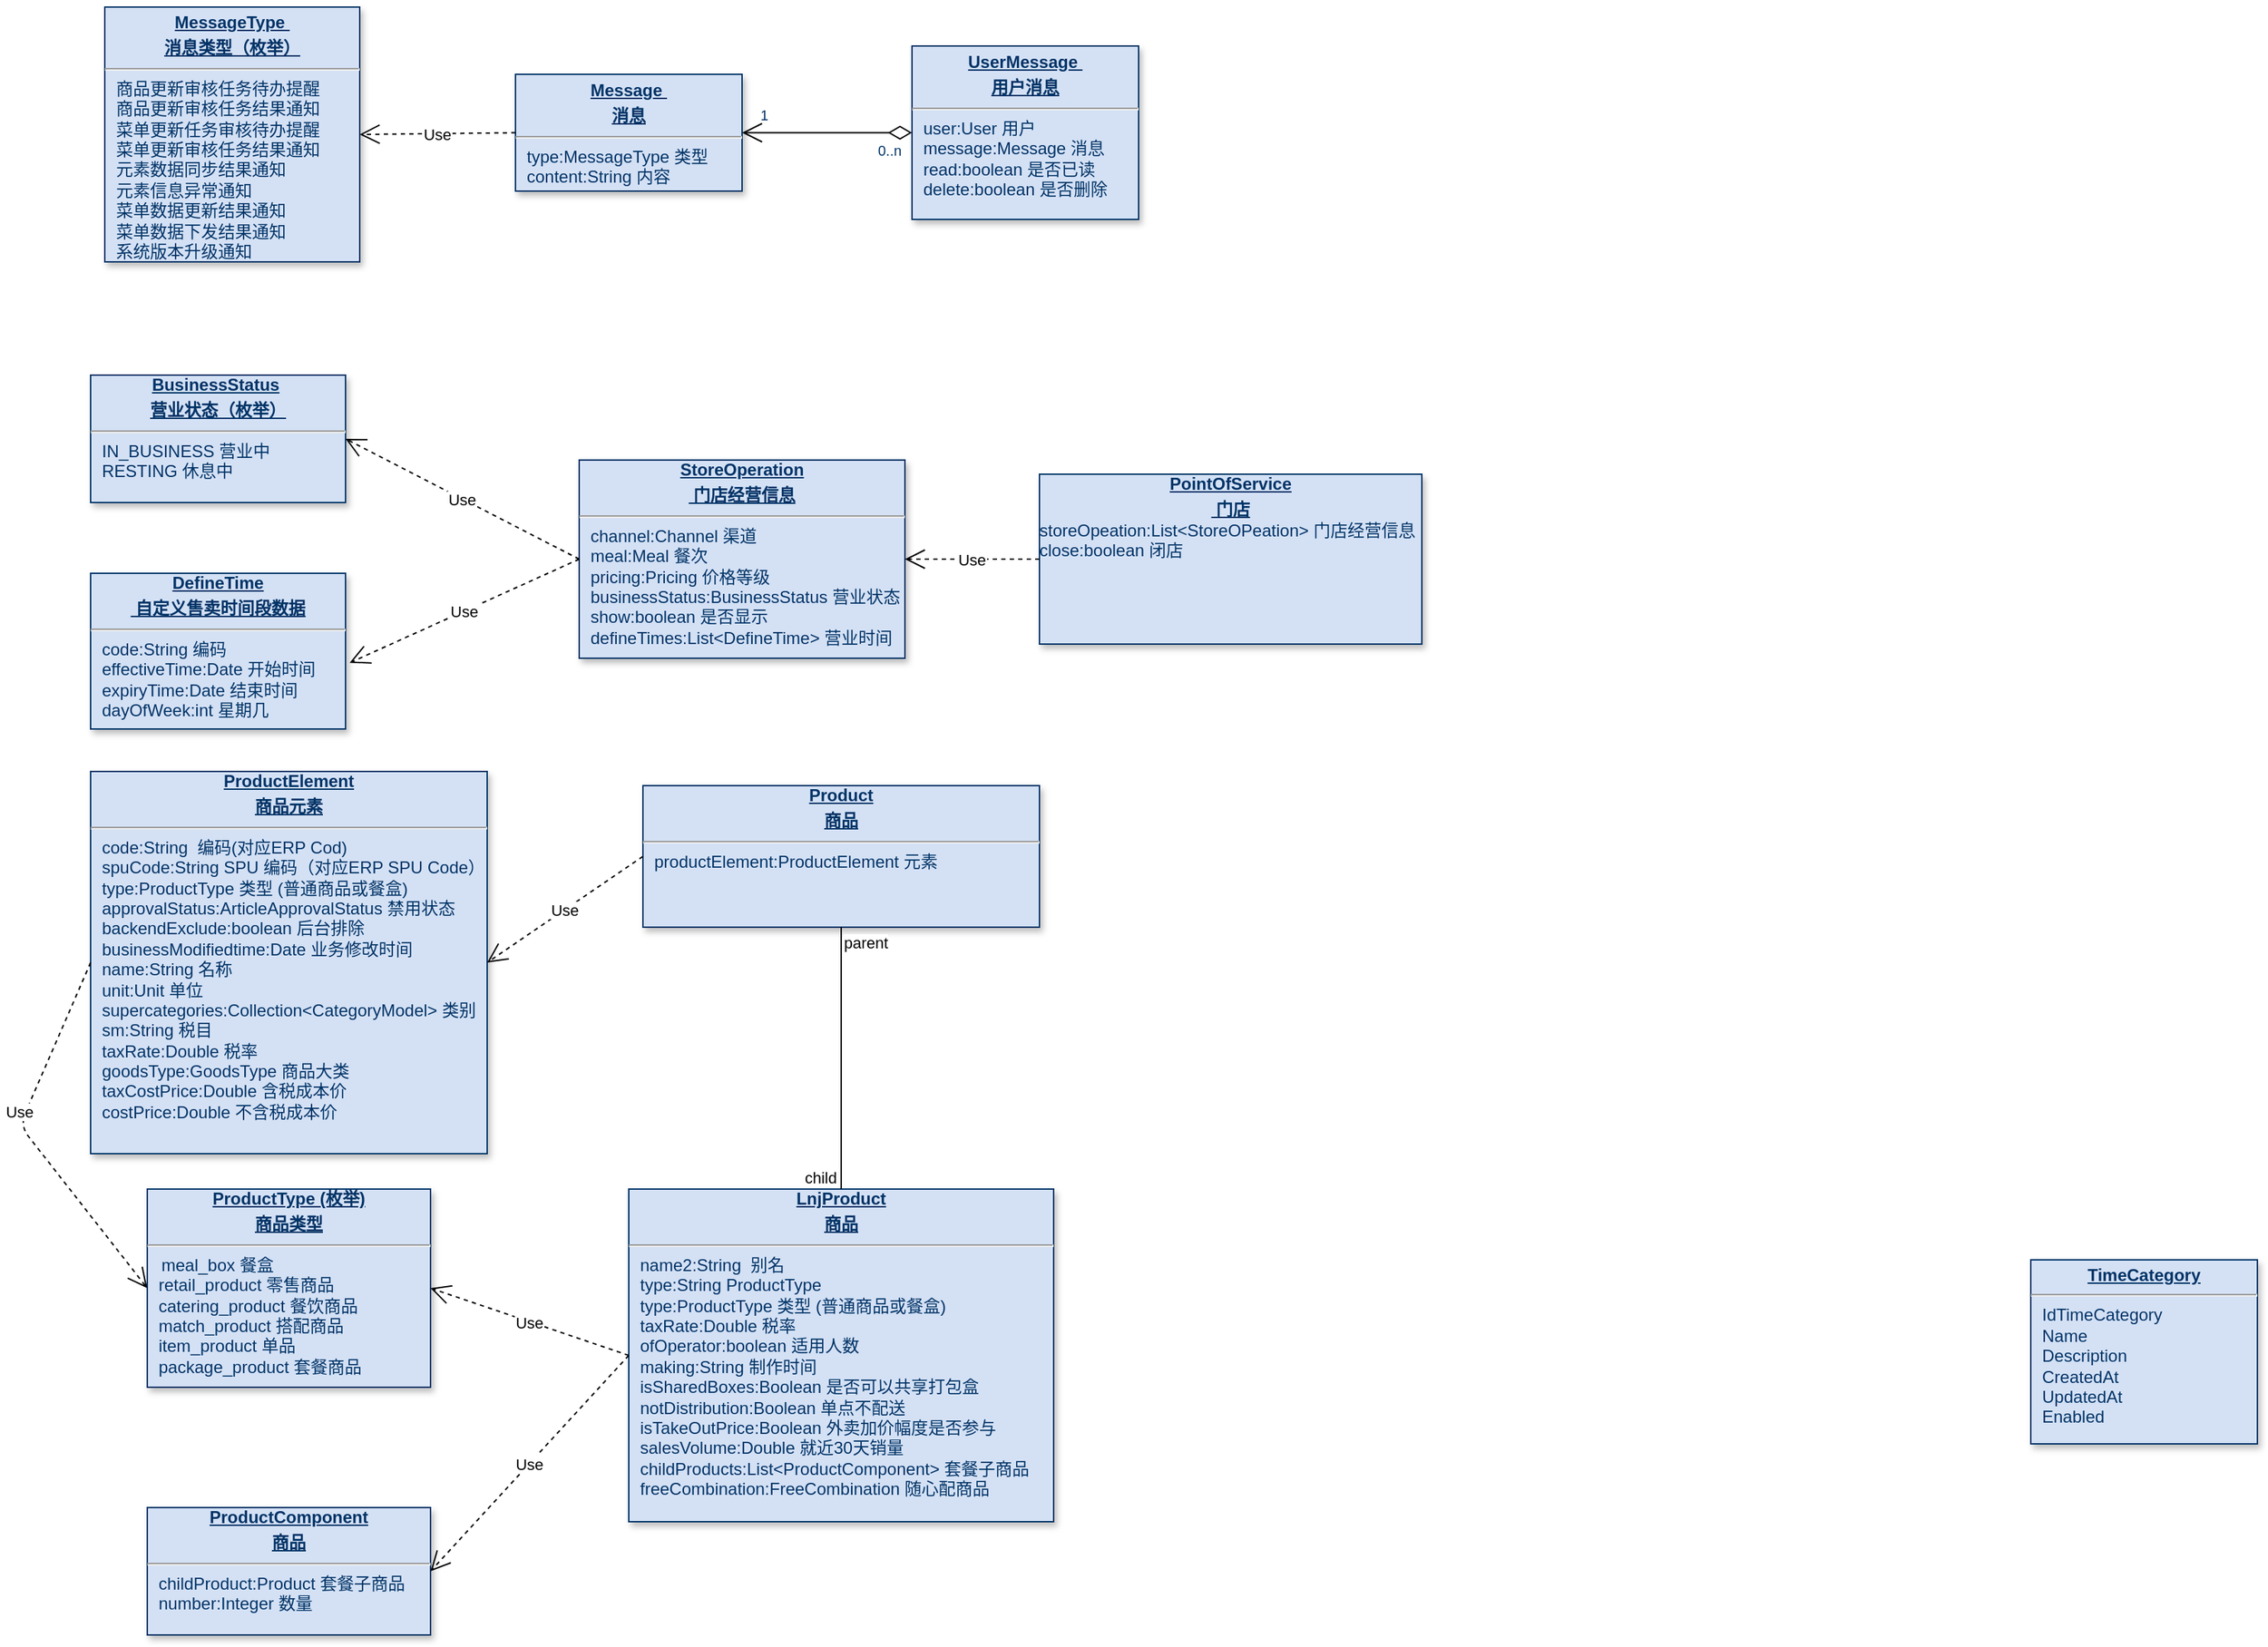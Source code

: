 <mxfile version="15.3.0" type="github">
  <diagram name="Page-1" id="efa7a0a1-bf9b-a30e-e6df-94a7791c09e9">
    <mxGraphModel dx="1864" dy="1748" grid="1" gridSize="10" guides="1" tooltips="1" connect="1" arrows="1" fold="1" page="1" pageScale="1" pageWidth="826" pageHeight="1169" background="none" math="0" shadow="0">
      <root>
        <mxCell id="0" />
        <mxCell id="1" parent="0" />
        <mxCell id="30" value="&lt;p style=&quot;margin: 0px; margin-top: 4px; text-align: center; text-decoration: underline;&quot;&gt;&lt;strong&gt;TimeCategory&lt;/strong&gt;&lt;/p&gt;&lt;hr /&gt;&lt;p style=&quot;margin: 0px; margin-left: 8px;&quot;&gt;IdTimeCategory&lt;/p&gt;&lt;p style=&quot;margin: 0px; margin-left: 8px;&quot;&gt;Name&lt;/p&gt;&lt;p style=&quot;margin: 0px; margin-left: 8px;&quot;&gt;Description&lt;/p&gt;&lt;p style=&quot;margin: 0px; margin-left: 8px;&quot;&gt;CreatedAt&lt;/p&gt;&lt;p style=&quot;margin: 0px; margin-left: 8px;&quot;&gt;UpdatedAt&lt;/p&gt;&lt;p style=&quot;margin: 0px; margin-left: 8px;&quot;&gt;Enabled&lt;/p&gt;" style="verticalAlign=top;align=left;overflow=fill;fontSize=12;fontFamily=Helvetica;html=1;strokeColor=#003366;shadow=1;fillColor=#D4E1F5;fontColor=#003366" parent="1" vertex="1">
          <mxGeometry x="1420.0" y="455.0" width="160" height="130" as="geometry" />
        </mxCell>
        <mxCell id="XFB0QgKCHl4Cu4KFdg3D-114" value="&lt;p style=&quot;margin: 0px ; margin-top: 4px ; text-align: center ; text-decoration: underline&quot;&gt;&lt;b&gt;Message&amp;nbsp;&lt;/b&gt;&lt;/p&gt;&lt;p style=&quot;margin: 0px ; margin-top: 4px ; text-align: center ; text-decoration: underline&quot;&gt;&lt;b&gt;消息&lt;/b&gt;&lt;/p&gt;&lt;hr&gt;&lt;p style=&quot;margin: 0px ; margin-left: 8px&quot;&gt;type:MessageType 类型&lt;br&gt;content:String 内容&lt;/p&gt;" style="verticalAlign=top;align=left;overflow=fill;fontSize=12;fontFamily=Helvetica;html=1;strokeColor=#003366;shadow=1;fillColor=#D4E1F5;fontColor=#003366" parent="1" vertex="1">
          <mxGeometry x="350" y="-382.5" width="160" height="82.5" as="geometry" />
        </mxCell>
        <mxCell id="XFB0QgKCHl4Cu4KFdg3D-115" value="&lt;p style=&quot;margin: 0px ; margin-top: 4px ; text-align: center ; text-decoration: underline&quot;&gt;&lt;b&gt;UserMessage&amp;nbsp;&lt;/b&gt;&lt;/p&gt;&lt;p style=&quot;margin: 0px ; margin-top: 4px ; text-align: center ; text-decoration: underline&quot;&gt;&lt;b&gt;用户消息&lt;/b&gt;&lt;/p&gt;&lt;hr&gt;&lt;p style=&quot;margin: 0px ; margin-left: 8px&quot;&gt;user:User 用户&lt;br&gt;message:Message 消息&lt;/p&gt;&lt;p style=&quot;margin: 0px ; margin-left: 8px&quot;&gt;read:boolean 是否已读&lt;/p&gt;&lt;p style=&quot;margin: 0px ; margin-left: 8px&quot;&gt;delete:boolean 是否删除&lt;/p&gt;" style="verticalAlign=top;align=left;overflow=fill;fontSize=12;fontFamily=Helvetica;html=1;strokeColor=#003366;shadow=1;fillColor=#D4E1F5;fontColor=#003366" parent="1" vertex="1">
          <mxGeometry x="630" y="-402.5" width="160" height="122.5" as="geometry" />
        </mxCell>
        <mxCell id="XFB0QgKCHl4Cu4KFdg3D-116" value="&lt;p style=&quot;margin: 0px ; margin-top: 4px ; text-align: center ; text-decoration: underline&quot;&gt;&lt;b&gt;MessageType&amp;nbsp;&lt;/b&gt;&lt;/p&gt;&lt;p style=&quot;margin: 0px ; margin-top: 4px ; text-align: center ; text-decoration: underline&quot;&gt;&lt;b&gt;消息类型（枚举）&lt;/b&gt;&lt;/p&gt;&lt;hr&gt;&lt;p style=&quot;margin: 0px ; margin-left: 8px&quot;&gt;商品更新审核任务待办提醒&lt;/p&gt;&lt;p style=&quot;margin: 0px ; margin-left: 8px&quot;&gt;商品更新审核任务结果通知&lt;/p&gt;&lt;p style=&quot;margin: 0px ; margin-left: 8px&quot;&gt;菜单更新任务审核待办提醒&lt;/p&gt;&lt;p style=&quot;margin: 0px ; margin-left: 8px&quot;&gt;菜单更新审核任务结果通知&lt;/p&gt;&lt;p style=&quot;margin: 0px ; margin-left: 8px&quot;&gt;元素数据同步结果通知&lt;/p&gt;&lt;p style=&quot;margin: 0px ; margin-left: 8px&quot;&gt;元素信息异常通知&lt;/p&gt;&lt;p style=&quot;margin: 0px ; margin-left: 8px&quot;&gt;菜单数据更新结果通知&lt;/p&gt;&lt;p style=&quot;margin: 0px ; margin-left: 8px&quot;&gt;菜单数据下发结果通知&lt;/p&gt;&lt;p style=&quot;margin: 0px ; margin-left: 8px&quot;&gt;系统版本升级通知&lt;br&gt;&lt;/p&gt;" style="verticalAlign=top;align=left;overflow=fill;fontSize=12;fontFamily=Helvetica;html=1;strokeColor=#003366;shadow=1;fillColor=#D4E1F5;fontColor=#003366" parent="1" vertex="1">
          <mxGeometry x="60" y="-430" width="180" height="180" as="geometry" />
        </mxCell>
        <mxCell id="XFB0QgKCHl4Cu4KFdg3D-117" value="" style="endArrow=open;endSize=12;startArrow=diamondThin;startSize=14;startFill=0;edgeStyle=orthogonalEdgeStyle;entryX=1;entryY=0.5;entryDx=0;entryDy=0;exitX=0;exitY=0.5;exitDx=0;exitDy=0;" parent="1" source="XFB0QgKCHl4Cu4KFdg3D-115" target="XFB0QgKCHl4Cu4KFdg3D-114" edge="1">
          <mxGeometry x="1010" y="-186.64" as="geometry">
            <mxPoint x="600" y="-375" as="sourcePoint" />
            <mxPoint x="510" y="-241.64" as="targetPoint" />
          </mxGeometry>
        </mxCell>
        <mxCell id="XFB0QgKCHl4Cu4KFdg3D-118" value="0..n" style="resizable=0;align=left;verticalAlign=top;labelBackgroundColor=#ffffff;fontSize=10;strokeColor=#003366;shadow=1;fillColor=#D4E1F5;fontColor=#003366" parent="XFB0QgKCHl4Cu4KFdg3D-117" connectable="0" vertex="1">
          <mxGeometry x="-1" relative="1" as="geometry">
            <mxPoint x="-26" as="offset" />
          </mxGeometry>
        </mxCell>
        <mxCell id="XFB0QgKCHl4Cu4KFdg3D-119" value="1" style="resizable=0;align=right;verticalAlign=top;labelBackgroundColor=#ffffff;fontSize=10;strokeColor=#003366;shadow=1;fillColor=#D4E1F5;fontColor=#003366" parent="XFB0QgKCHl4Cu4KFdg3D-117" connectable="0" vertex="1">
          <mxGeometry x="1" relative="1" as="geometry">
            <mxPoint x="20" y="-25.0" as="offset" />
          </mxGeometry>
        </mxCell>
        <mxCell id="XFB0QgKCHl4Cu4KFdg3D-120" value="Use" style="endArrow=open;endSize=12;dashed=1;entryX=1;entryY=0.5;entryDx=0;entryDy=0;exitX=0;exitY=0.5;exitDx=0;exitDy=0;" parent="1" source="XFB0QgKCHl4Cu4KFdg3D-114" target="XFB0QgKCHl4Cu4KFdg3D-116" edge="1">
          <mxGeometry x="190" y="-456.64" as="geometry">
            <mxPoint x="351.08" y="-355.0" as="sourcePoint" />
            <mxPoint x="230" y="-355.0" as="targetPoint" />
          </mxGeometry>
        </mxCell>
        <mxCell id="XFB0QgKCHl4Cu4KFdg3D-121" value="&lt;div style=&quot;text-align: center&quot;&gt;&lt;span&gt;&lt;b&gt;&lt;u&gt;StoreOperation&lt;/u&gt;&lt;/b&gt;&lt;/span&gt;&lt;/div&gt;&lt;p style=&quot;margin: 0px ; margin-top: 4px ; text-align: center ; text-decoration: underline&quot;&gt;&lt;b&gt;&amp;nbsp;门店经营信息&lt;/b&gt;&lt;/p&gt;&lt;hr&gt;&lt;p style=&quot;margin: 0px ; margin-left: 8px&quot;&gt;channel:Channel 渠道&lt;/p&gt;&lt;p style=&quot;margin: 0px ; margin-left: 8px&quot;&gt;meal:Meal 餐次&lt;br&gt;&lt;/p&gt;&lt;p style=&quot;margin: 0px ; margin-left: 8px&quot;&gt;pricing:Pricing 价格等级&lt;br&gt;&lt;/p&gt;&lt;p style=&quot;margin: 0px ; margin-left: 8px&quot;&gt;businessStatus:BusinessStatus 营业状态&lt;/p&gt;&lt;p style=&quot;margin: 0px ; margin-left: 8px&quot;&gt;show:boolean 是否显示&lt;br&gt;&lt;/p&gt;&lt;p style=&quot;margin: 0px ; margin-left: 8px&quot;&gt;defineTimes:List&amp;lt;DefineTime&amp;gt; 营业时间&lt;/p&gt;" style="verticalAlign=top;align=left;overflow=fill;fontSize=12;fontFamily=Helvetica;html=1;strokeColor=#003366;shadow=1;fillColor=#D4E1F5;fontColor=#003366" parent="1" vertex="1">
          <mxGeometry x="395" y="-110" width="230" height="140" as="geometry" />
        </mxCell>
        <mxCell id="XFB0QgKCHl4Cu4KFdg3D-122" value="&lt;div style=&quot;text-align: center&quot;&gt;&lt;b&gt;&lt;u&gt;DefineTime&lt;/u&gt;&lt;/b&gt;&lt;br&gt;&lt;/div&gt;&lt;p style=&quot;margin: 0px ; margin-top: 4px ; text-align: center ; text-decoration: underline&quot;&gt;&lt;b&gt;&amp;nbsp;&lt;/b&gt;&lt;b&gt;&lt;u&gt;自定义售卖时间段数据&lt;/u&gt;&lt;/b&gt;&lt;/p&gt;&lt;hr&gt;&lt;p style=&quot;margin: 0px ; margin-left: 8px&quot;&gt;code:String 编码&lt;/p&gt;&lt;p style=&quot;margin: 0px ; margin-left: 8px&quot;&gt;effectiveTime:Date 开始时间&lt;/p&gt;&lt;p style=&quot;margin: 0px ; margin-left: 8px&quot;&gt;expiryTime:Date 结束时间&lt;br&gt;&lt;/p&gt;&lt;p style=&quot;margin: 0px ; margin-left: 8px&quot;&gt;dayOfWeek:int 星期几&lt;br&gt;&lt;/p&gt;" style="verticalAlign=top;align=left;overflow=fill;fontSize=12;fontFamily=Helvetica;html=1;strokeColor=#003366;shadow=1;fillColor=#D4E1F5;fontColor=#003366" parent="1" vertex="1">
          <mxGeometry x="50" y="-30" width="180" height="110" as="geometry" />
        </mxCell>
        <mxCell id="XFB0QgKCHl4Cu4KFdg3D-123" value="Use" style="endArrow=open;endSize=12;dashed=1;entryX=1.016;entryY=0.575;entryDx=0;entryDy=0;exitX=0;exitY=0.5;exitDx=0;exitDy=0;entryPerimeter=0;" parent="1" source="XFB0QgKCHl4Cu4KFdg3D-121" target="XFB0QgKCHl4Cu4KFdg3D-122" edge="1">
          <mxGeometry x="-20" y="-231.01" as="geometry">
            <mxPoint x="140" y="-115.62" as="sourcePoint" />
            <mxPoint x="30" y="-114.37" as="targetPoint" />
          </mxGeometry>
        </mxCell>
        <mxCell id="XFB0QgKCHl4Cu4KFdg3D-124" value="&lt;div style=&quot;text-align: center&quot;&gt;&lt;b&gt;&lt;u&gt;PointOfService&lt;/u&gt;&lt;/b&gt;&lt;br&gt;&lt;/div&gt;&lt;p style=&quot;margin: 0px ; margin-top: 4px ; text-align: center ; text-decoration: underline&quot;&gt;&lt;b&gt;&amp;nbsp;门店&lt;/b&gt;&lt;/p&gt;storeOpeation:List&amp;lt;StoreOPeation&amp;gt; 门店经营信息&lt;br&gt;close:boolean 闭店" style="verticalAlign=top;align=left;overflow=fill;fontSize=12;fontFamily=Helvetica;html=1;strokeColor=#003366;shadow=1;fillColor=#D4E1F5;fontColor=#003366" parent="1" vertex="1">
          <mxGeometry x="720" y="-100" width="270" height="120" as="geometry" />
        </mxCell>
        <mxCell id="XFB0QgKCHl4Cu4KFdg3D-125" value="Use" style="endArrow=open;endSize=12;dashed=1;entryX=1;entryY=0.5;entryDx=0;entryDy=0;exitX=0;exitY=0.5;exitDx=0;exitDy=0;" parent="1" source="XFB0QgKCHl4Cu4KFdg3D-124" target="XFB0QgKCHl4Cu4KFdg3D-121" edge="1">
          <mxGeometry x="270" y="-237.63" as="geometry">
            <mxPoint x="430" y="-157" as="sourcePoint" />
            <mxPoint x="322.88" y="-153.37" as="targetPoint" />
          </mxGeometry>
        </mxCell>
        <mxCell id="q1du60AGBBl5-rxJifUQ-114" value="&lt;div style=&quot;text-align: center&quot;&gt;&lt;span&gt;&lt;b&gt;&lt;u&gt;BusinessStatus&lt;/u&gt;&lt;/b&gt;&lt;/span&gt;&lt;b&gt;&amp;nbsp;&lt;/b&gt;&lt;/div&gt;&lt;p style=&quot;margin: 0px ; margin-top: 4px ; text-align: center ; text-decoration: underline&quot;&gt;&lt;b&gt;营业状态（枚举）&lt;/b&gt;&lt;/p&gt;&lt;hr&gt;&lt;p style=&quot;margin: 0px ; margin-left: 8px&quot;&gt;IN_BUSINESS 营业中&lt;/p&gt;&lt;p style=&quot;margin: 0px ; margin-left: 8px&quot;&gt;RESTING 休息中&lt;br&gt;&lt;/p&gt;" style="verticalAlign=top;align=left;overflow=fill;fontSize=12;fontFamily=Helvetica;html=1;strokeColor=#003366;shadow=1;fillColor=#D4E1F5;fontColor=#003366" parent="1" vertex="1">
          <mxGeometry x="50" y="-170" width="180" height="90" as="geometry" />
        </mxCell>
        <mxCell id="q1du60AGBBl5-rxJifUQ-115" value="Use" style="endArrow=open;endSize=12;dashed=1;entryX=1;entryY=0.5;entryDx=0;entryDy=0;exitX=0;exitY=0.5;exitDx=0;exitDy=0;" parent="1" source="XFB0QgKCHl4Cu4KFdg3D-121" target="q1du60AGBBl5-rxJifUQ-114" edge="1">
          <mxGeometry x="-10" y="-221.01" as="geometry">
            <mxPoint x="175" y="-130" as="sourcePoint" />
            <mxPoint x="12.88" y="-26.75" as="targetPoint" />
          </mxGeometry>
        </mxCell>
        <mxCell id="q1du60AGBBl5-rxJifUQ-116" value="&lt;div style=&quot;text-align: center&quot;&gt;&lt;b&gt;&lt;u&gt;ProductElement&lt;/u&gt;&lt;/b&gt;&lt;/div&gt;&lt;p style=&quot;margin: 0px ; margin-top: 4px ; text-align: center ; text-decoration: underline&quot;&gt;&lt;b&gt;商品元素&lt;/b&gt;&lt;/p&gt;&lt;hr&gt;&lt;p style=&quot;margin: 0px ; margin-left: 8px&quot;&gt;code:String&amp;nbsp; 编码(对应ERP Cod)&lt;/p&gt;&lt;p style=&quot;margin: 0px ; margin-left: 8px&quot;&gt;spuCode:String SPU 编码（对应ERP SPU Code）&lt;br&gt;&lt;/p&gt;&lt;p style=&quot;margin: 0px ; margin-left: 8px&quot;&gt;type:ProductType 类型 (普通商品或餐盒)&lt;br&gt;&lt;/p&gt;&lt;p style=&quot;margin: 0px ; margin-left: 8px&quot;&gt;approvalStatus:ArticleApprovalStatus&amp;nbsp;禁用状态&lt;/p&gt;&lt;p style=&quot;margin: 0px ; margin-left: 8px&quot;&gt;backendExclude:boolean&amp;nbsp;后台排除&lt;br&gt;&lt;/p&gt;&lt;p style=&quot;margin: 0px ; margin-left: 8px&quot;&gt;businessModifiedtime:Date 业务修改时间&lt;/p&gt;&lt;p style=&quot;margin: 0px ; margin-left: 8px&quot;&gt;name:String 名称&lt;/p&gt;&lt;p style=&quot;margin: 0px ; margin-left: 8px&quot;&gt;unit:Unit 单位&lt;/p&gt;&lt;p style=&quot;margin: 0px ; margin-left: 8px&quot;&gt;supercategories:Collection&amp;lt;CategoryModel&amp;gt; 类别&lt;br&gt;&lt;/p&gt;&lt;p style=&quot;margin: 0px ; margin-left: 8px&quot;&gt;sm:String 税目&lt;br&gt;&lt;/p&gt;&lt;p style=&quot;margin: 0px ; margin-left: 8px&quot;&gt;taxRate:Double 税率&lt;br&gt;&lt;/p&gt;&lt;p style=&quot;margin: 0px ; margin-left: 8px&quot;&gt;goodsType:GoodsType 商品大类&lt;/p&gt;&lt;p style=&quot;margin: 0px ; margin-left: 8px&quot;&gt;taxCostPrice:Double 含税成本价&lt;br&gt;&lt;/p&gt;&lt;p style=&quot;margin: 0px ; margin-left: 8px&quot;&gt;costPrice:Double 不含税成本价&lt;/p&gt;" style="verticalAlign=top;align=left;overflow=fill;fontSize=12;fontFamily=Helvetica;html=1;strokeColor=#003366;shadow=1;fillColor=#D4E1F5;fontColor=#003366" parent="1" vertex="1">
          <mxGeometry x="50" y="110" width="280" height="270" as="geometry" />
        </mxCell>
        <mxCell id="cw-ld5iGGp2bReuEYfTN-114" value="&lt;div style=&quot;text-align: center&quot;&gt;&lt;b&gt;&lt;u&gt;LnjProduct&lt;/u&gt;&lt;/b&gt;&lt;/div&gt;&lt;p style=&quot;margin: 0px ; margin-top: 4px ; text-align: center ; text-decoration: underline&quot;&gt;&lt;b&gt;商品&lt;/b&gt;&lt;/p&gt;&lt;hr&gt;&lt;p style=&quot;margin: 0px ; margin-left: 8px&quot;&gt;name2:String&amp;nbsp; 别名&lt;/p&gt;&lt;p style=&quot;margin: 0px ; margin-left: 8px&quot;&gt;type:String ProductType&lt;br&gt;&lt;/p&gt;&lt;p style=&quot;margin: 0px ; margin-left: 8px&quot;&gt;type:ProductType 类型 (普通商品或餐盒)&lt;br&gt;&lt;/p&gt;&lt;p style=&quot;margin: 0px ; margin-left: 8px&quot;&gt;taxRate:Double 税率&lt;/p&gt;&lt;p style=&quot;margin: 0px ; margin-left: 8px&quot;&gt;ofOperator:boolean 适用人数&lt;br&gt;&lt;/p&gt;&lt;p style=&quot;margin: 0px ; margin-left: 8px&quot;&gt;making:String 制作时间&lt;/p&gt;&lt;p style=&quot;margin: 0px ; margin-left: 8px&quot;&gt;isSharedBoxes:Boolean 是否可以共享打包盒&lt;/p&gt;&lt;p style=&quot;margin: 0px ; margin-left: 8px&quot;&gt;notDistribution:Boolean 单点不配送&lt;/p&gt;&lt;p style=&quot;margin: 0px ; margin-left: 8px&quot;&gt;isTakeOutPrice:Boolean 外卖加价幅度是否参与&lt;br&gt;&lt;/p&gt;&lt;p style=&quot;margin: 0px ; margin-left: 8px&quot;&gt;salesVolume:Double&amp;nbsp;就近30天销量&lt;br&gt;&lt;/p&gt;&lt;p style=&quot;margin: 0px ; margin-left: 8px&quot;&gt;childProducts:List&amp;lt;ProductComponent&amp;gt; 套餐子商品&lt;br&gt;&lt;/p&gt;&lt;p style=&quot;margin: 0px ; margin-left: 8px&quot;&gt;freeCombination:FreeCombination 随心配商品&lt;/p&gt;" style="verticalAlign=top;align=left;overflow=fill;fontSize=12;fontFamily=Helvetica;html=1;strokeColor=#003366;shadow=1;fillColor=#D4E1F5;fontColor=#003366" vertex="1" parent="1">
          <mxGeometry x="430" y="405" width="300" height="235" as="geometry" />
        </mxCell>
        <mxCell id="cw-ld5iGGp2bReuEYfTN-115" value="&lt;div style=&quot;text-align: center&quot;&gt;&lt;b&gt;&lt;u&gt;Product&lt;/u&gt;&lt;/b&gt;&lt;/div&gt;&lt;p style=&quot;margin: 0px ; margin-top: 4px ; text-align: center ; text-decoration: underline&quot;&gt;&lt;b&gt;商品&lt;/b&gt;&lt;/p&gt;&lt;hr&gt;&lt;p style=&quot;margin: 0px ; margin-left: 8px&quot;&gt;productElement:ProductElement 元素&lt;/p&gt;" style="verticalAlign=top;align=left;overflow=fill;fontSize=12;fontFamily=Helvetica;html=1;strokeColor=#003366;shadow=1;fillColor=#D4E1F5;fontColor=#003366" vertex="1" parent="1">
          <mxGeometry x="440" y="120" width="280" height="100" as="geometry" />
        </mxCell>
        <mxCell id="cw-ld5iGGp2bReuEYfTN-116" value="" style="endArrow=none;html=1;edgeStyle=orthogonalEdgeStyle;exitX=0.5;exitY=1;exitDx=0;exitDy=0;entryX=0.5;entryY=0;entryDx=0;entryDy=0;" edge="1" parent="1" source="cw-ld5iGGp2bReuEYfTN-115" target="cw-ld5iGGp2bReuEYfTN-114">
          <mxGeometry relative="1" as="geometry">
            <mxPoint x="430" y="400" as="sourcePoint" />
            <mxPoint x="590" y="400" as="targetPoint" />
          </mxGeometry>
        </mxCell>
        <mxCell id="cw-ld5iGGp2bReuEYfTN-117" value="parent" style="edgeLabel;resizable=0;html=1;align=left;verticalAlign=bottom;" connectable="0" vertex="1" parent="cw-ld5iGGp2bReuEYfTN-116">
          <mxGeometry x="-1" relative="1" as="geometry">
            <mxPoint y="19" as="offset" />
          </mxGeometry>
        </mxCell>
        <mxCell id="cw-ld5iGGp2bReuEYfTN-118" value="child" style="edgeLabel;resizable=0;html=1;align=right;verticalAlign=bottom;" connectable="0" vertex="1" parent="cw-ld5iGGp2bReuEYfTN-116">
          <mxGeometry x="1" relative="1" as="geometry">
            <mxPoint x="-3" as="offset" />
          </mxGeometry>
        </mxCell>
        <mxCell id="cw-ld5iGGp2bReuEYfTN-119" value="Use" style="endArrow=open;endSize=12;dashed=1;entryX=1;entryY=0.5;entryDx=0;entryDy=0;exitX=0;exitY=0.5;exitDx=0;exitDy=0;" edge="1" parent="1" source="cw-ld5iGGp2bReuEYfTN-115" target="q1du60AGBBl5-rxJifUQ-116">
          <mxGeometry x="-10" y="-221.01" as="geometry">
            <mxPoint x="405" y="-30" as="sourcePoint" />
            <mxPoint x="242.88" y="43.25" as="targetPoint" />
          </mxGeometry>
        </mxCell>
        <mxCell id="cw-ld5iGGp2bReuEYfTN-120" value="&lt;div style=&quot;text-align: center&quot;&gt;&lt;b&gt;&lt;u&gt;ProductComponent&lt;/u&gt;&lt;/b&gt;&lt;/div&gt;&lt;p style=&quot;margin: 0px ; margin-top: 4px ; text-align: center ; text-decoration: underline&quot;&gt;&lt;b&gt;商品&lt;/b&gt;&lt;/p&gt;&lt;hr&gt;&lt;p style=&quot;margin: 0px ; margin-left: 8px&quot;&gt;childProduct:Product 套餐子商品&lt;/p&gt;&lt;p style=&quot;margin: 0px ; margin-left: 8px&quot;&gt;number:Integer 数量&lt;br&gt;&lt;/p&gt;&lt;p style=&quot;margin: 0px ; margin-left: 8px&quot;&gt;&lt;br&gt;&lt;/p&gt;" style="verticalAlign=top;align=left;overflow=fill;fontSize=12;fontFamily=Helvetica;html=1;strokeColor=#003366;shadow=1;fillColor=#D4E1F5;fontColor=#003366" vertex="1" parent="1">
          <mxGeometry x="90" y="630" width="200" height="90" as="geometry" />
        </mxCell>
        <mxCell id="cw-ld5iGGp2bReuEYfTN-121" value="Use" style="endArrow=open;endSize=12;dashed=1;entryX=1;entryY=0.5;entryDx=0;entryDy=0;exitX=0;exitY=0.5;exitDx=0;exitDy=0;" edge="1" parent="1" source="cw-ld5iGGp2bReuEYfTN-114" target="cw-ld5iGGp2bReuEYfTN-120">
          <mxGeometry y="-211.01" as="geometry">
            <mxPoint x="450" y="180" as="sourcePoint" />
            <mxPoint x="340" y="255" as="targetPoint" />
          </mxGeometry>
        </mxCell>
        <mxCell id="cw-ld5iGGp2bReuEYfTN-122" value="&lt;div style=&quot;text-align: center&quot;&gt;&lt;b&gt;&lt;u&gt;ProductType (枚举)&lt;/u&gt;&lt;/b&gt;&lt;/div&gt;&lt;p style=&quot;margin: 0px ; margin-top: 4px ; text-align: center ; text-decoration: underline&quot;&gt;&lt;b&gt;商品类型&lt;/b&gt;&lt;/p&gt;&lt;hr&gt;&amp;nbsp; &amp;nbsp;meal_box 餐盒&lt;p style=&quot;margin: 0px ; margin-left: 8px&quot;&gt;&lt;span&gt;retail_product 零售商品&lt;/span&gt;&lt;br&gt;&lt;/p&gt;&lt;p style=&quot;margin: 0px ; margin-left: 8px&quot;&gt;catering_product 餐饮商品&lt;br&gt;&lt;/p&gt;&lt;p style=&quot;margin: 0px ; margin-left: 8px&quot;&gt;match_product 搭配商品&lt;/p&gt;&lt;p style=&quot;margin: 0px ; margin-left: 8px&quot;&gt;item_product 单品&lt;/p&gt;&lt;p style=&quot;margin: 0px 0px 0px 8px&quot;&gt;package_product&amp;nbsp;套餐商品&lt;br&gt;&lt;/p&gt;&lt;div&gt;&lt;br&gt;&lt;/div&gt;&lt;p style=&quot;margin: 0px ; margin-left: 8px&quot;&gt;&lt;br&gt;&lt;/p&gt;&lt;p style=&quot;margin: 0px ; margin-left: 8px&quot;&gt;&lt;br&gt;&lt;/p&gt;" style="verticalAlign=top;align=left;overflow=fill;fontSize=12;fontFamily=Helvetica;html=1;strokeColor=#003366;shadow=1;fillColor=#D4E1F5;fontColor=#003366" vertex="1" parent="1">
          <mxGeometry x="90" y="405" width="200" height="140" as="geometry" />
        </mxCell>
        <mxCell id="cw-ld5iGGp2bReuEYfTN-125" value="Use" style="endArrow=open;endSize=12;dashed=1;entryX=1;entryY=0.5;entryDx=0;entryDy=0;exitX=0;exitY=0.5;exitDx=0;exitDy=0;" edge="1" parent="1" source="cw-ld5iGGp2bReuEYfTN-114" target="cw-ld5iGGp2bReuEYfTN-122">
          <mxGeometry x="10" y="-201.01" as="geometry">
            <mxPoint x="440" y="505" as="sourcePoint" />
            <mxPoint x="290" y="625" as="targetPoint" />
          </mxGeometry>
        </mxCell>
        <mxCell id="cw-ld5iGGp2bReuEYfTN-126" value="Use" style="endArrow=open;endSize=12;dashed=1;entryX=0;entryY=0.5;entryDx=0;entryDy=0;exitX=0;exitY=0.5;exitDx=0;exitDy=0;" edge="1" parent="1" source="q1du60AGBBl5-rxJifUQ-116" target="cw-ld5iGGp2bReuEYfTN-122">
          <mxGeometry as="geometry">
            <mxPoint x="440" y="550" as="sourcePoint" />
            <mxPoint x="300" y="485" as="targetPoint" />
            <Array as="points">
              <mxPoint y="360" />
            </Array>
            <mxPoint x="-70" y="-10" as="offset" />
          </mxGeometry>
        </mxCell>
      </root>
    </mxGraphModel>
  </diagram>
</mxfile>
